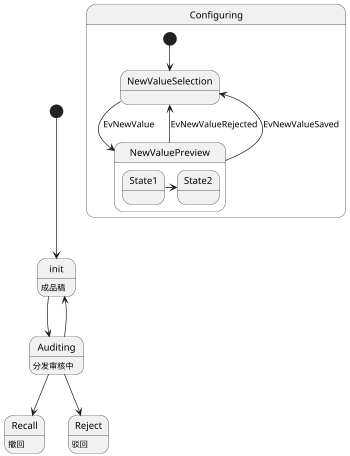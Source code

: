 王景林(王景林)
你不是信誓旦旦？
陈晗(陈晗)
哎
陈晗(陈晗)
怕是手套都不准备来了
徐首韬(徐首韬)
？
陈晗(陈晗)
别的组要去outing了都
王景林(王景林)
谁
陈晗(陈晗)
everyone
陈晗(陈晗)
有去海南的 有去长沙的
徐首韬(徐首韬)
？
王景林(王景林)
scale 350 width
王景林(王景林)
@startuml
'https://plantuml.com/state-diagram

scale 350 width

  [*] --> init
  init: 成品稿
  init --> Auditing
  Auditing --> init
  Auditing:分发审核中
  Auditing --> Recall
  Recall:撤回
  Auditing --> Reject
  Reject:驳回


state Configuring {
  [*] --> NewValueSelection
  NewValueSelection --> NewValuePreview : EvNewValue
  NewValuePreview --> NewValueSelection : EvNewValueRejected
  NewValuePreview --> NewValueSelection : EvNewValueSaved

  state NewValuePreview {
     State1 -> State2
  }

}
@enduml
陈晗(陈晗)
https://xhzy.yuque.com/search_platform/es_service/ual42i
徐首韬(徐首韬)
点外卖？
王景林(王景林)
你刚来就点外卖
陈晗(陈晗)
hotfix_esQ_20211020
陈晗(陈晗)
出去吃
陈晗(陈晗)
@Alex  看一下你的方案
李文豪(Alex)
💪奋斗中
陈晗:
@Alex  看一下你的方案
@陈晗  我马上发语雀上
李文豪(Alex)
💪奋斗中
https://xhzy.yuque.com/magic-iumn2/dlte0e/wvdods
陈晗(陈晗)
11:38
@startuml
'https://plantuml.com/state-diagram

[*] --> Draft
Draft : 草稿

Draft --> Organization
Organization : 机构稿

Organization --> Audit
Audit : 送审

Organization --> Edit
Edit : 编辑

Edit --> Audit
Audit --> Reject
Reject : 驳回

Audit --> Cancle
Cancle : 撤回

Audit --> Pass
Pass : 审核通过

Pass --> [*]


@enduml
